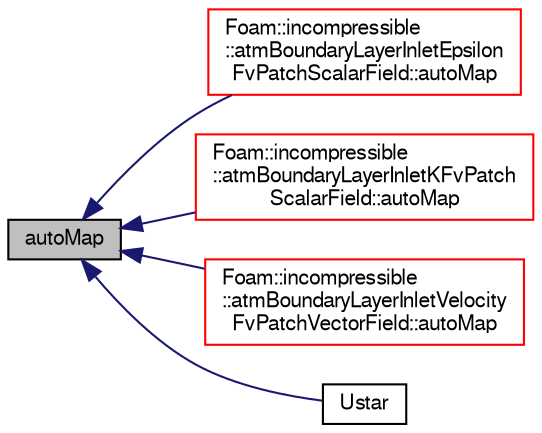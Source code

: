 digraph "autoMap"
{
  bgcolor="transparent";
  edge [fontname="FreeSans",fontsize="10",labelfontname="FreeSans",labelfontsize="10"];
  node [fontname="FreeSans",fontsize="10",shape=record];
  rankdir="LR";
  Node86 [label="autoMap",height=0.2,width=0.4,color="black", fillcolor="grey75", style="filled", fontcolor="black"];
  Node86 -> Node87 [dir="back",color="midnightblue",fontsize="10",style="solid",fontname="FreeSans"];
  Node87 [label="Foam::incompressible\l::atmBoundaryLayerInletEpsilon\lFvPatchScalarField::autoMap",height=0.2,width=0.4,color="red",URL="$a30930.html#a0ab0c43ce90d756c88dd81e3d0a9eef5",tooltip="Map (and resize as needed) from self given a mapping object. "];
  Node86 -> Node90 [dir="back",color="midnightblue",fontsize="10",style="solid",fontname="FreeSans"];
  Node90 [label="Foam::incompressible\l::atmBoundaryLayerInletKFvPatch\lScalarField::autoMap",height=0.2,width=0.4,color="red",URL="$a30934.html#a0ab0c43ce90d756c88dd81e3d0a9eef5",tooltip="Map (and resize as needed) from self given a mapping object. "];
  Node86 -> Node93 [dir="back",color="midnightblue",fontsize="10",style="solid",fontname="FreeSans"];
  Node93 [label="Foam::incompressible\l::atmBoundaryLayerInletVelocity\lFvPatchVectorField::autoMap",height=0.2,width=0.4,color="red",URL="$a30938.html#a0ab0c43ce90d756c88dd81e3d0a9eef5",tooltip="Map (and resize as needed) from self given a mapping object. "];
  Node86 -> Node96 [dir="back",color="midnightblue",fontsize="10",style="solid",fontname="FreeSans"];
  Node96 [label="Ustar",height=0.2,width=0.4,color="black",URL="$a30926.html#a164ad05c3eacffbd5bc38ccc163a680e",tooltip="Return friction velocity. "];
}
